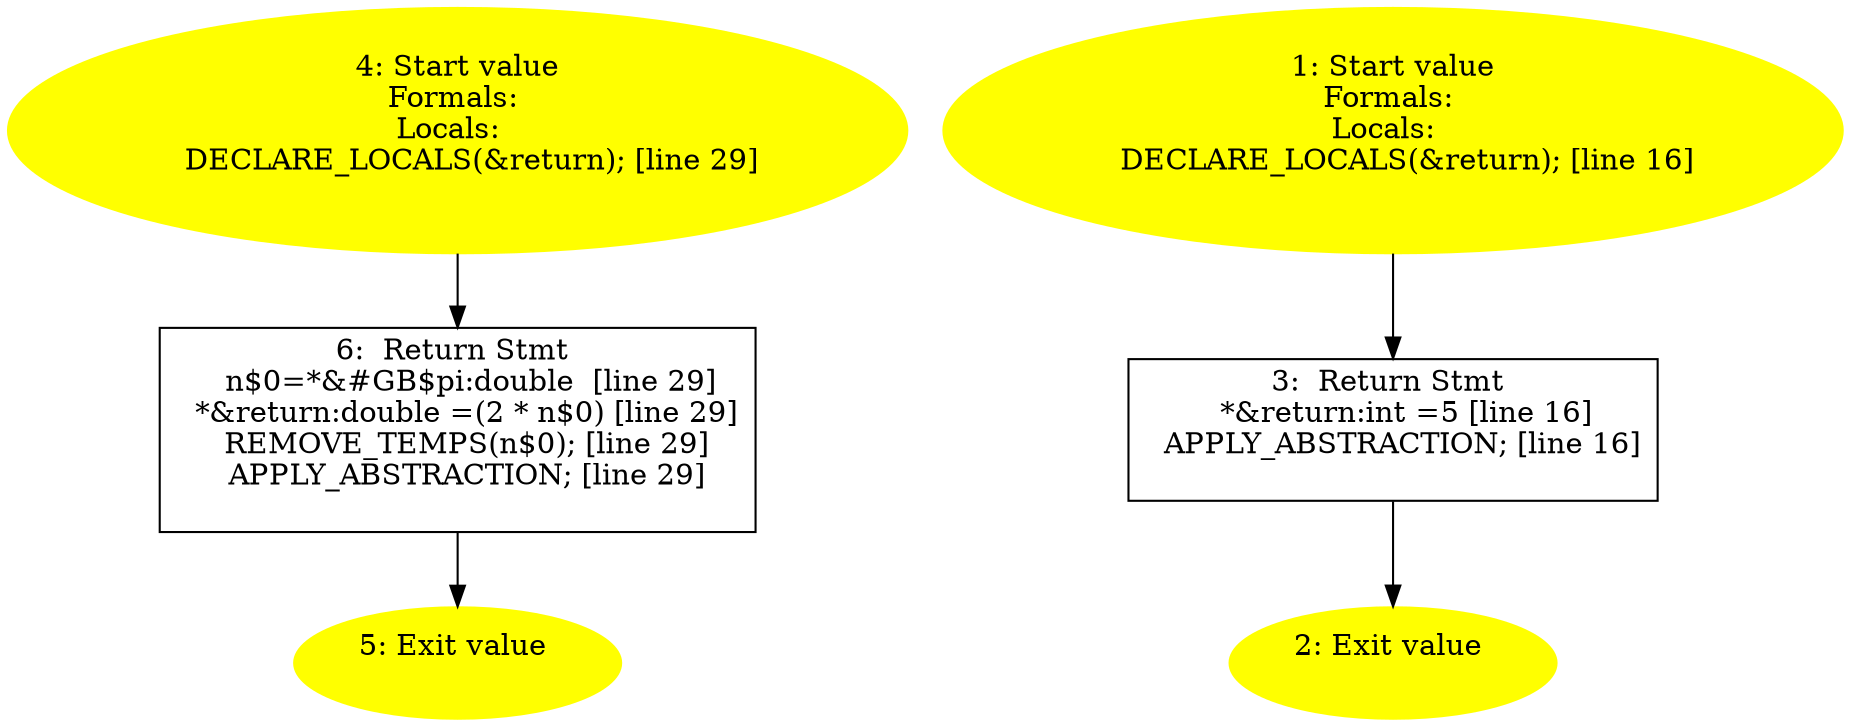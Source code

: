 digraph iCFG {
6 [label="6:  Return Stmt \n   n$0=*&#GB$pi:double  [line 29]\n  *&return:double =(2 * n$0) [line 29]\n  REMOVE_TEMPS(n$0); [line 29]\n  APPLY_ABSTRACTION; [line 29]\n " shape="box"]
	

	 6 -> 5 ;
5 [label="5: Exit value \n  " color=yellow style=filled]
	

4 [label="4: Start value\nFormals: \nLocals:  \n   DECLARE_LOCALS(&return); [line 29]\n " color=yellow style=filled]
	

	 4 -> 6 ;
3 [label="3:  Return Stmt \n   *&return:int =5 [line 16]\n  APPLY_ABSTRACTION; [line 16]\n " shape="box"]
	

	 3 -> 2 ;
2 [label="2: Exit value \n  " color=yellow style=filled]
	

1 [label="1: Start value\nFormals: \nLocals:  \n   DECLARE_LOCALS(&return); [line 16]\n " color=yellow style=filled]
	

	 1 -> 3 ;
}

